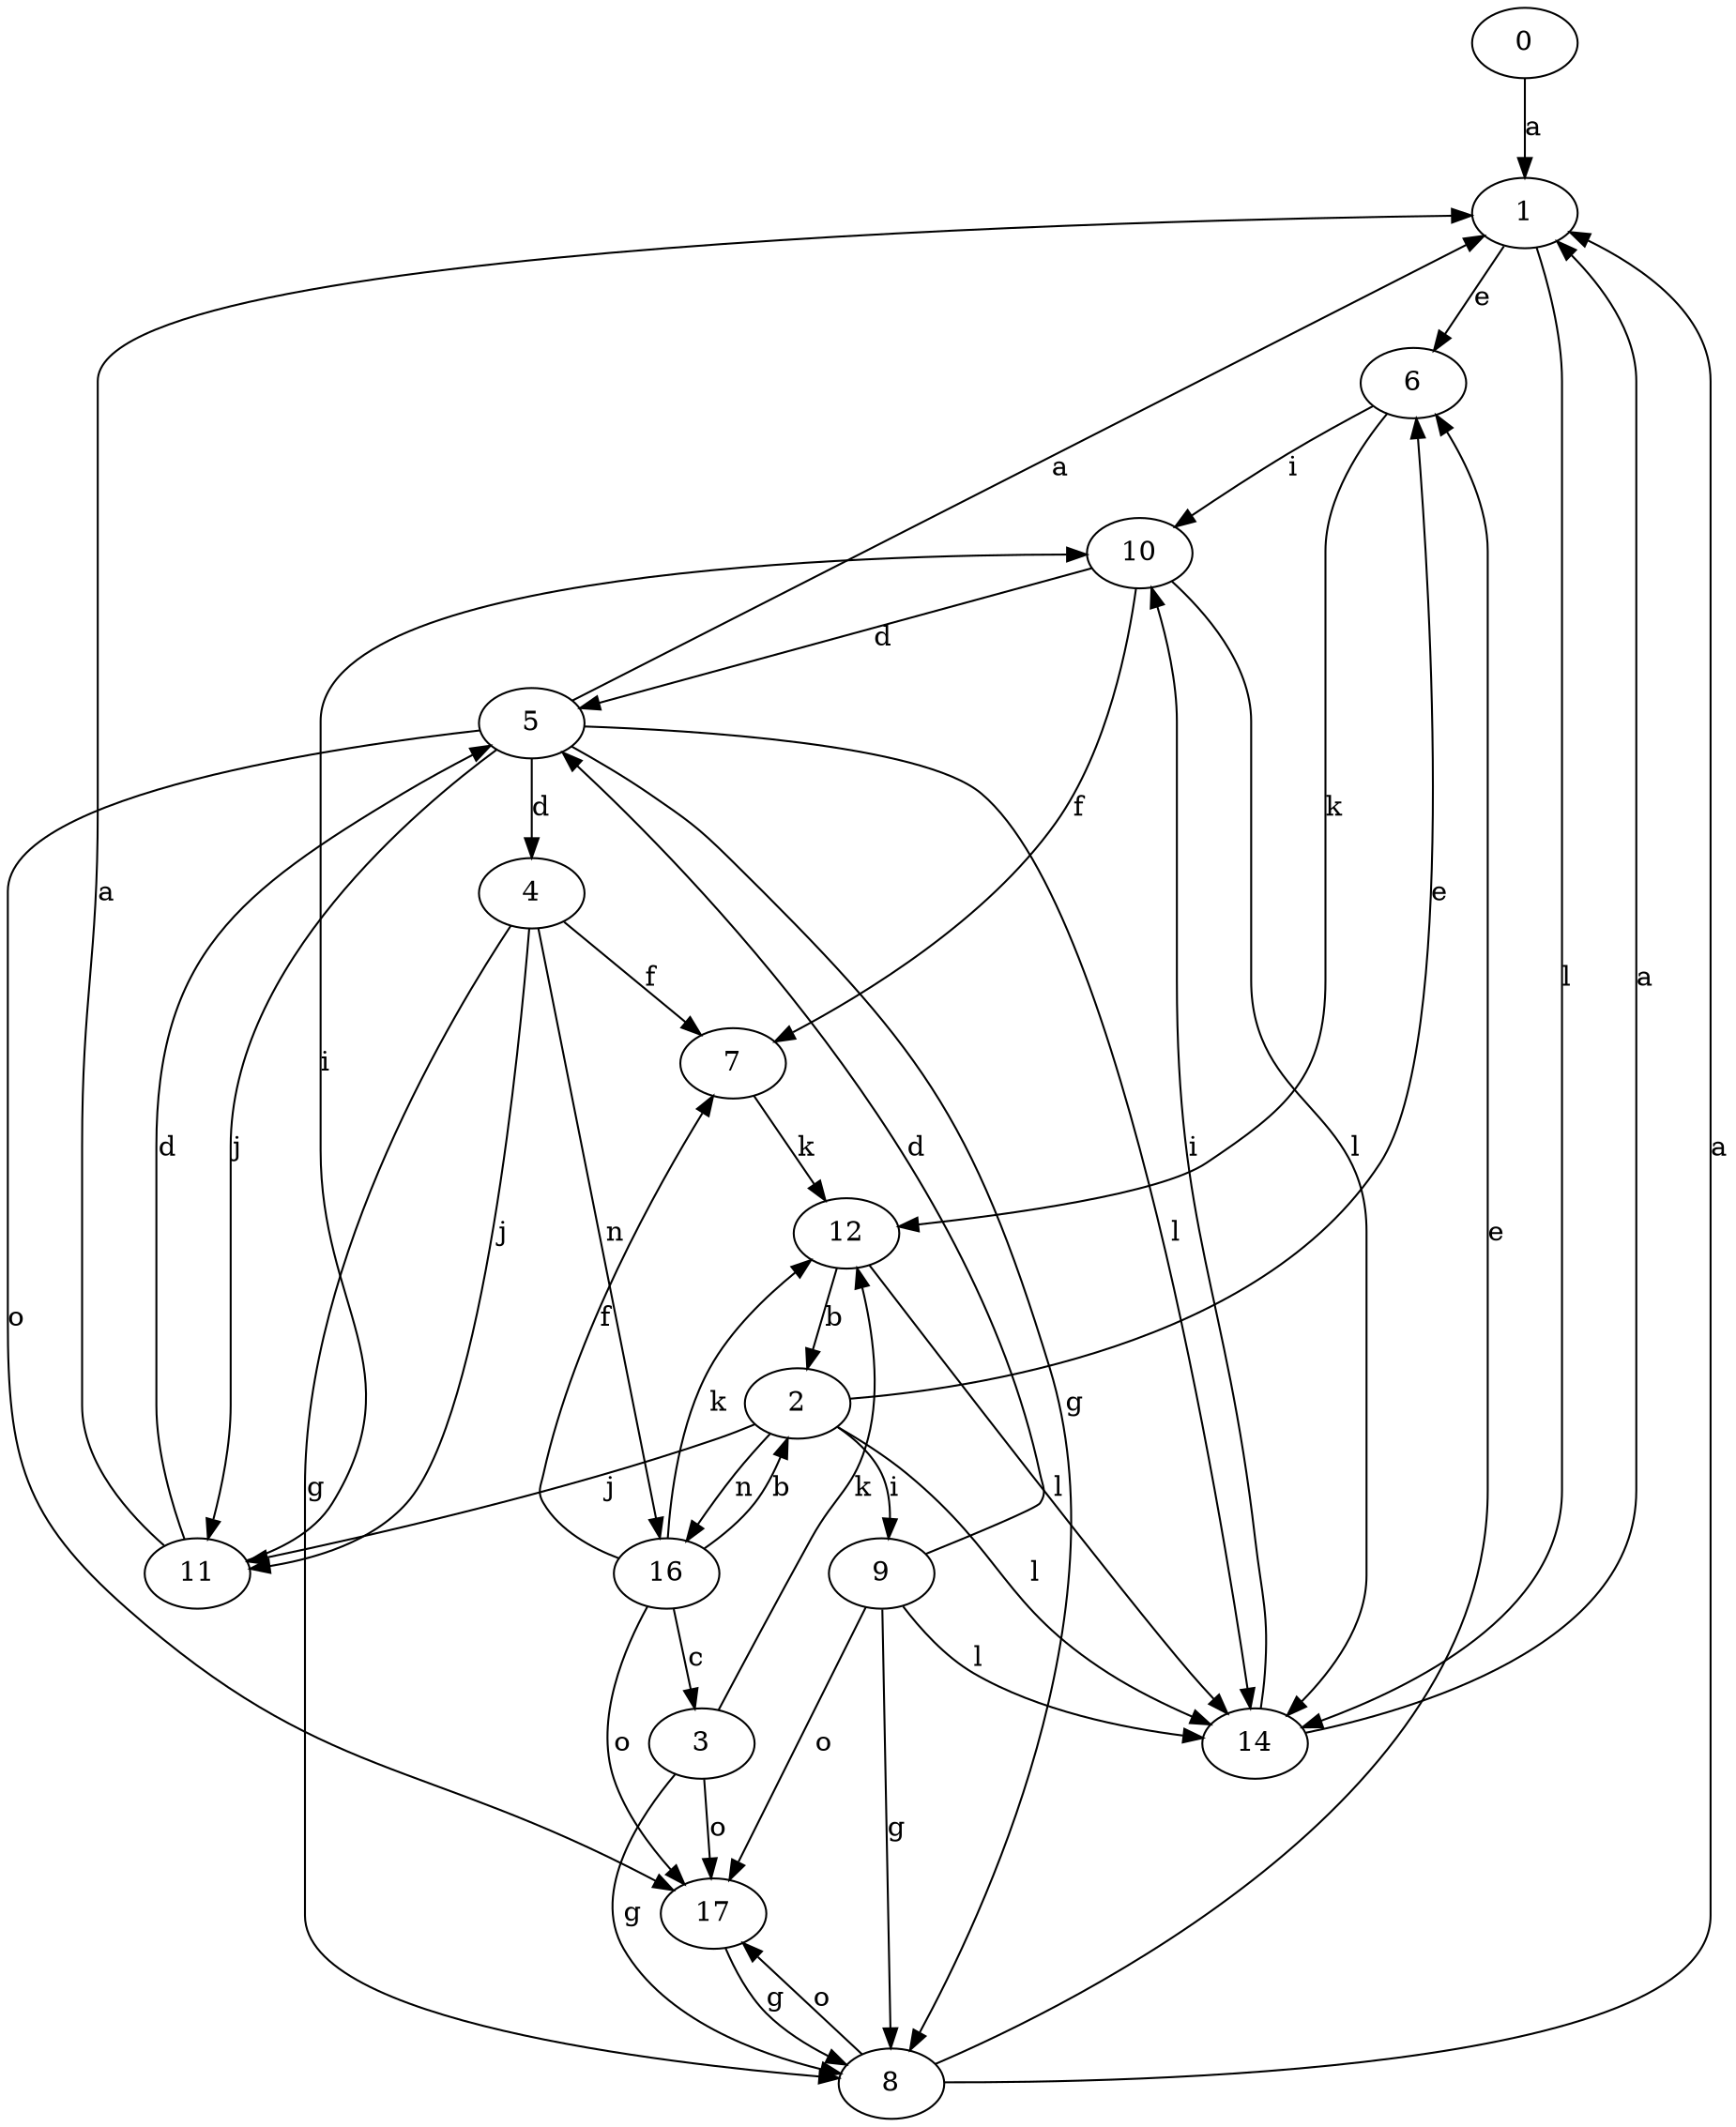 strict digraph  {
0;
1;
2;
3;
4;
5;
6;
7;
8;
9;
10;
11;
12;
14;
16;
17;
0 -> 1  [label=a];
1 -> 6  [label=e];
1 -> 14  [label=l];
2 -> 6  [label=e];
2 -> 9  [label=i];
2 -> 11  [label=j];
2 -> 14  [label=l];
2 -> 16  [label=n];
3 -> 8  [label=g];
3 -> 12  [label=k];
3 -> 17  [label=o];
4 -> 7  [label=f];
4 -> 8  [label=g];
4 -> 11  [label=j];
4 -> 16  [label=n];
5 -> 1  [label=a];
5 -> 4  [label=d];
5 -> 8  [label=g];
5 -> 11  [label=j];
5 -> 14  [label=l];
5 -> 17  [label=o];
6 -> 10  [label=i];
6 -> 12  [label=k];
7 -> 12  [label=k];
8 -> 1  [label=a];
8 -> 6  [label=e];
8 -> 17  [label=o];
9 -> 5  [label=d];
9 -> 8  [label=g];
9 -> 14  [label=l];
9 -> 17  [label=o];
10 -> 5  [label=d];
10 -> 7  [label=f];
10 -> 14  [label=l];
11 -> 1  [label=a];
11 -> 5  [label=d];
11 -> 10  [label=i];
12 -> 2  [label=b];
12 -> 14  [label=l];
14 -> 1  [label=a];
14 -> 10  [label=i];
16 -> 2  [label=b];
16 -> 3  [label=c];
16 -> 7  [label=f];
16 -> 12  [label=k];
16 -> 17  [label=o];
17 -> 8  [label=g];
}
